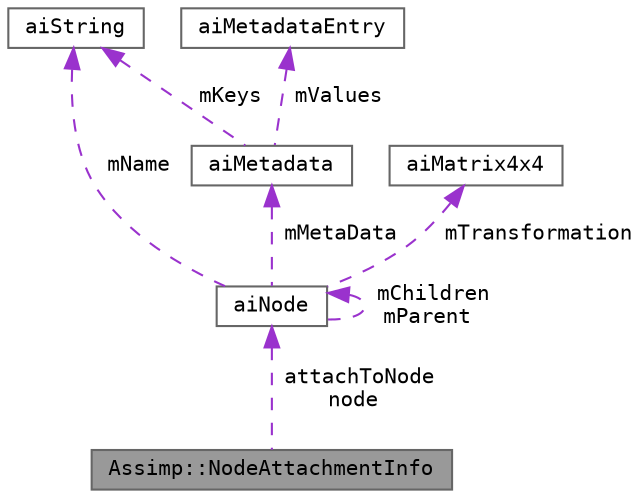 digraph "Assimp::NodeAttachmentInfo"
{
 // LATEX_PDF_SIZE
  bgcolor="transparent";
  edge [fontname=Terminal,fontsize=10,labelfontname=Helvetica,labelfontsize=10];
  node [fontname=Terminal,fontsize=10,shape=box,height=0.2,width=0.4];
  Node1 [label="Assimp::NodeAttachmentInfo",height=0.2,width=0.4,color="gray40", fillcolor="grey60", style="filled", fontcolor="black",tooltip=" "];
  Node2 -> Node1 [dir="back",color="darkorchid3",style="dashed",label=" attachToNode\nnode" ];
  Node2 [label="aiNode",height=0.2,width=0.4,color="gray40", fillcolor="white", style="filled",URL="$structai_node.html",tooltip=" "];
  Node3 -> Node2 [dir="back",color="darkorchid3",style="dashed",label=" mName" ];
  Node3 [label="aiString",height=0.2,width=0.4,color="gray40", fillcolor="white", style="filled",URL="$structai_string.html",tooltip="Represents an UTF-8 string, zero byte terminated."];
  Node4 -> Node2 [dir="back",color="darkorchid3",style="dashed",label=" mTransformation" ];
  Node4 [label="aiMatrix4x4",height=0.2,width=0.4,color="gray40", fillcolor="white", style="filled",URL="$structai_matrix4x4.html",tooltip=" "];
  Node2 -> Node2 [dir="back",color="darkorchid3",style="dashed",label=" mChildren\nmParent" ];
  Node5 -> Node2 [dir="back",color="darkorchid3",style="dashed",label=" mMetaData" ];
  Node5 [label="aiMetadata",height=0.2,width=0.4,color="gray40", fillcolor="white", style="filled",URL="$structai_metadata.html",tooltip=" "];
  Node3 -> Node5 [dir="back",color="darkorchid3",style="dashed",label=" mKeys" ];
  Node6 -> Node5 [dir="back",color="darkorchid3",style="dashed",label=" mValues" ];
  Node6 [label="aiMetadataEntry",height=0.2,width=0.4,color="gray40", fillcolor="white", style="filled",URL="$structai_metadata_entry.html",tooltip=" "];
}
